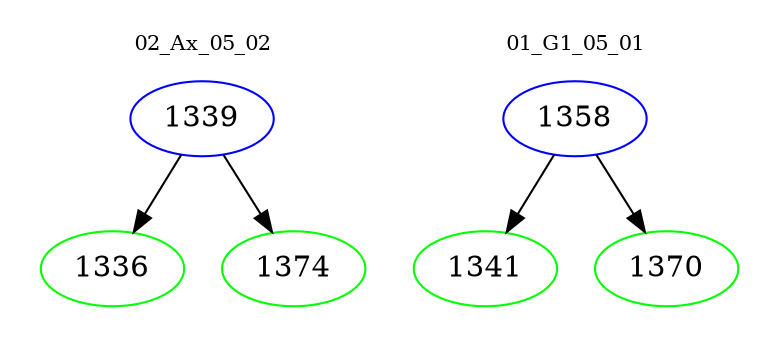digraph{
subgraph cluster_0 {
color = white
label = "02_Ax_05_02";
fontsize=10;
T0_1339 [label="1339", color="blue"]
T0_1339 -> T0_1336 [color="black"]
T0_1336 [label="1336", color="green"]
T0_1339 -> T0_1374 [color="black"]
T0_1374 [label="1374", color="green"]
}
subgraph cluster_1 {
color = white
label = "01_G1_05_01";
fontsize=10;
T1_1358 [label="1358", color="blue"]
T1_1358 -> T1_1341 [color="black"]
T1_1341 [label="1341", color="green"]
T1_1358 -> T1_1370 [color="black"]
T1_1370 [label="1370", color="green"]
}
}
